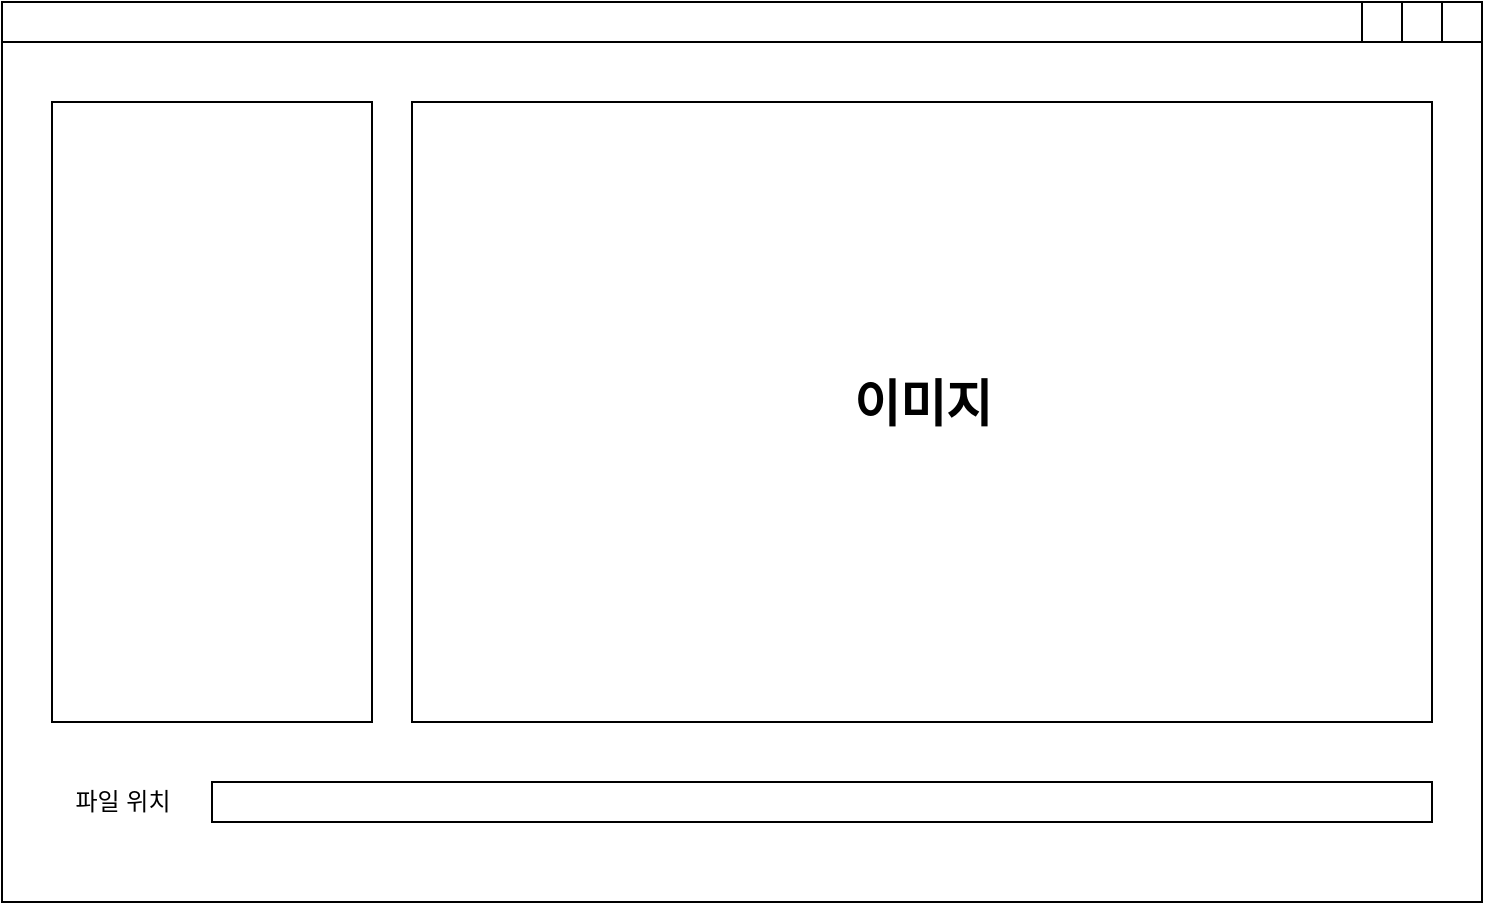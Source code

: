 <mxfile version="24.9.1">
  <diagram name="페이지-1" id="1CXfd67G8cg28f1LYDr9">
    <mxGraphModel dx="954" dy="558" grid="1" gridSize="10" guides="1" tooltips="1" connect="1" arrows="1" fold="1" page="1" pageScale="1" pageWidth="827" pageHeight="1169" math="0" shadow="0">
      <root>
        <mxCell id="0" />
        <mxCell id="1" parent="0" />
        <mxCell id="1zBdcWzT21QeWQQSh3dz-1" value="" style="rounded=0;whiteSpace=wrap;html=1;" vertex="1" parent="1">
          <mxGeometry x="60" y="40" width="740" height="450" as="geometry" />
        </mxCell>
        <mxCell id="1zBdcWzT21QeWQQSh3dz-2" value="" style="rounded=0;whiteSpace=wrap;html=1;" vertex="1" parent="1">
          <mxGeometry x="265" y="90" width="510" height="310" as="geometry" />
        </mxCell>
        <mxCell id="1zBdcWzT21QeWQQSh3dz-3" value="" style="rounded=0;whiteSpace=wrap;html=1;" vertex="1" parent="1">
          <mxGeometry x="60" y="40" width="740" height="20" as="geometry" />
        </mxCell>
        <mxCell id="1zBdcWzT21QeWQQSh3dz-5" value="" style="whiteSpace=wrap;html=1;aspect=fixed;" vertex="1" parent="1">
          <mxGeometry x="780" y="40" width="20" height="20" as="geometry" />
        </mxCell>
        <mxCell id="1zBdcWzT21QeWQQSh3dz-6" value="" style="whiteSpace=wrap;html=1;aspect=fixed;" vertex="1" parent="1">
          <mxGeometry x="760" y="40" width="20" height="20" as="geometry" />
        </mxCell>
        <mxCell id="1zBdcWzT21QeWQQSh3dz-7" value="" style="whiteSpace=wrap;html=1;aspect=fixed;" vertex="1" parent="1">
          <mxGeometry x="740" y="40" width="20" height="20" as="geometry" />
        </mxCell>
        <mxCell id="1zBdcWzT21QeWQQSh3dz-8" value="" style="rounded=0;whiteSpace=wrap;html=1;" vertex="1" parent="1">
          <mxGeometry x="85" y="90" width="160" height="310" as="geometry" />
        </mxCell>
        <mxCell id="1zBdcWzT21QeWQQSh3dz-9" value="이미지" style="text;html=1;align=center;verticalAlign=middle;resizable=0;points=[];autosize=1;strokeColor=none;fillColor=none;fontSize=25;fontStyle=1" vertex="1" parent="1">
          <mxGeometry x="470" y="220" width="100" height="40" as="geometry" />
        </mxCell>
        <mxCell id="1zBdcWzT21QeWQQSh3dz-10" value="" style="rounded=0;whiteSpace=wrap;html=1;" vertex="1" parent="1">
          <mxGeometry x="165" y="430" width="610" height="20" as="geometry" />
        </mxCell>
        <mxCell id="1zBdcWzT21QeWQQSh3dz-11" value="파일 위치" style="text;html=1;align=center;verticalAlign=middle;resizable=0;points=[];autosize=1;strokeColor=none;fillColor=none;" vertex="1" parent="1">
          <mxGeometry x="85" y="425" width="70" height="30" as="geometry" />
        </mxCell>
      </root>
    </mxGraphModel>
  </diagram>
</mxfile>
